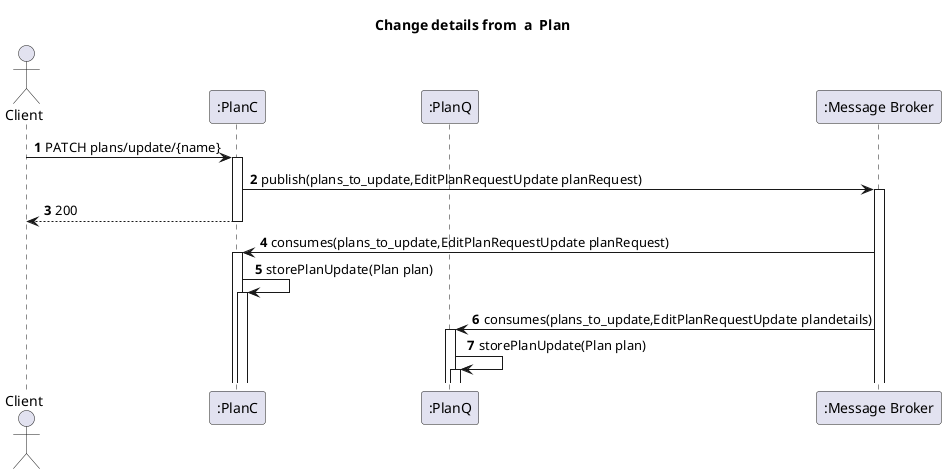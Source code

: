 @startuml
'https://plantuml.com/sequence-diagram
autoactivate on
autonumber
title  Change details from  a  Plan

autonumber

actor "Client" as Ac
participant ":PlanC" as Auth
participant ":PlanQ" as Serv

participant ":Message Broker" as Broker

Ac->Auth:PATCH plans/update/{name}
Auth->Broker: publish(plans_to_update,EditPlanRequestUpdate planRequest)

Auth-->Ac:200


Broker->Auth:consumes(plans_to_update,EditPlanRequestUpdate planRequest)
Auth->Auth:storePlanUpdate(Plan plan)

Broker->Serv:consumes(plans_to_update,EditPlanRequestUpdate plandetails)
Serv->Serv:storePlanUpdate(Plan plan)
@enduml
